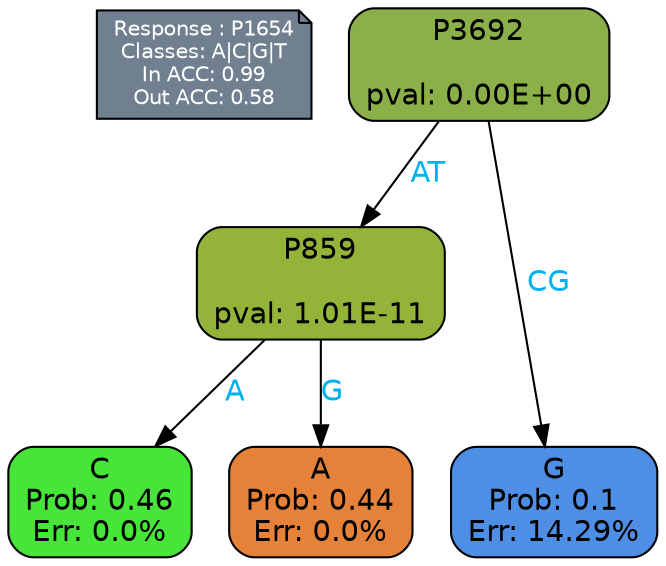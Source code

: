 digraph Tree {
node [shape=box, style="filled, rounded", color="black", fontname=helvetica] ;
graph [ranksep=equally, splines=polylines, bgcolor=transparent, dpi=600] ;
edge [fontname=helvetica] ;
LEGEND [label="Response : P1654
Classes: A|C|G|T
In ACC: 0.99
Out ACC: 0.58
",shape=note,align=left,style=filled,fillcolor="slategray",fontcolor="white",fontsize=10];1 [label="P3692

pval: 0.00E+00", fillcolor="#8cb049"] ;
2 [label="P859

pval: 1.01E-11", fillcolor="#93b439"] ;
3 [label="C
Prob: 0.46
Err: 0.0%", fillcolor="#47e539"] ;
4 [label="A
Prob: 0.44
Err: 0.0%", fillcolor="#e58139"] ;
5 [label="G
Prob: 0.1
Err: 14.29%", fillcolor="#4f8ee5"] ;
1 -> 2 [label="AT",fontcolor=deepskyblue2] ;
1 -> 5 [label="CG",fontcolor=deepskyblue2] ;
2 -> 3 [label="A",fontcolor=deepskyblue2] ;
2 -> 4 [label="G",fontcolor=deepskyblue2] ;
{rank = same; 3;4;5;}{rank = same; LEGEND;1;}}